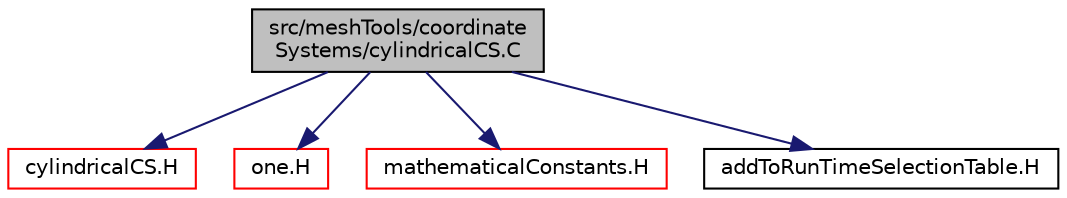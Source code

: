 digraph "src/meshTools/coordinateSystems/cylindricalCS.C"
{
  bgcolor="transparent";
  edge [fontname="Helvetica",fontsize="10",labelfontname="Helvetica",labelfontsize="10"];
  node [fontname="Helvetica",fontsize="10",shape=record];
  Node1 [label="src/meshTools/coordinate\lSystems/cylindricalCS.C",height=0.2,width=0.4,color="black", fillcolor="grey75", style="filled", fontcolor="black"];
  Node1 -> Node2 [color="midnightblue",fontsize="10",style="solid",fontname="Helvetica"];
  Node2 [label="cylindricalCS.H",height=0.2,width=0.4,color="red",URL="$a07258.html"];
  Node1 -> Node3 [color="midnightblue",fontsize="10",style="solid",fontname="Helvetica"];
  Node3 [label="one.H",height=0.2,width=0.4,color="red",URL="$a08905.html"];
  Node1 -> Node4 [color="midnightblue",fontsize="10",style="solid",fontname="Helvetica"];
  Node4 [label="mathematicalConstants.H",height=0.2,width=0.4,color="red",URL="$a08163.html"];
  Node1 -> Node5 [color="midnightblue",fontsize="10",style="solid",fontname="Helvetica"];
  Node5 [label="addToRunTimeSelectionTable.H",height=0.2,width=0.4,color="black",URL="$a07839.html",tooltip="Macros for easy insertion into run-time selection tables. "];
}
